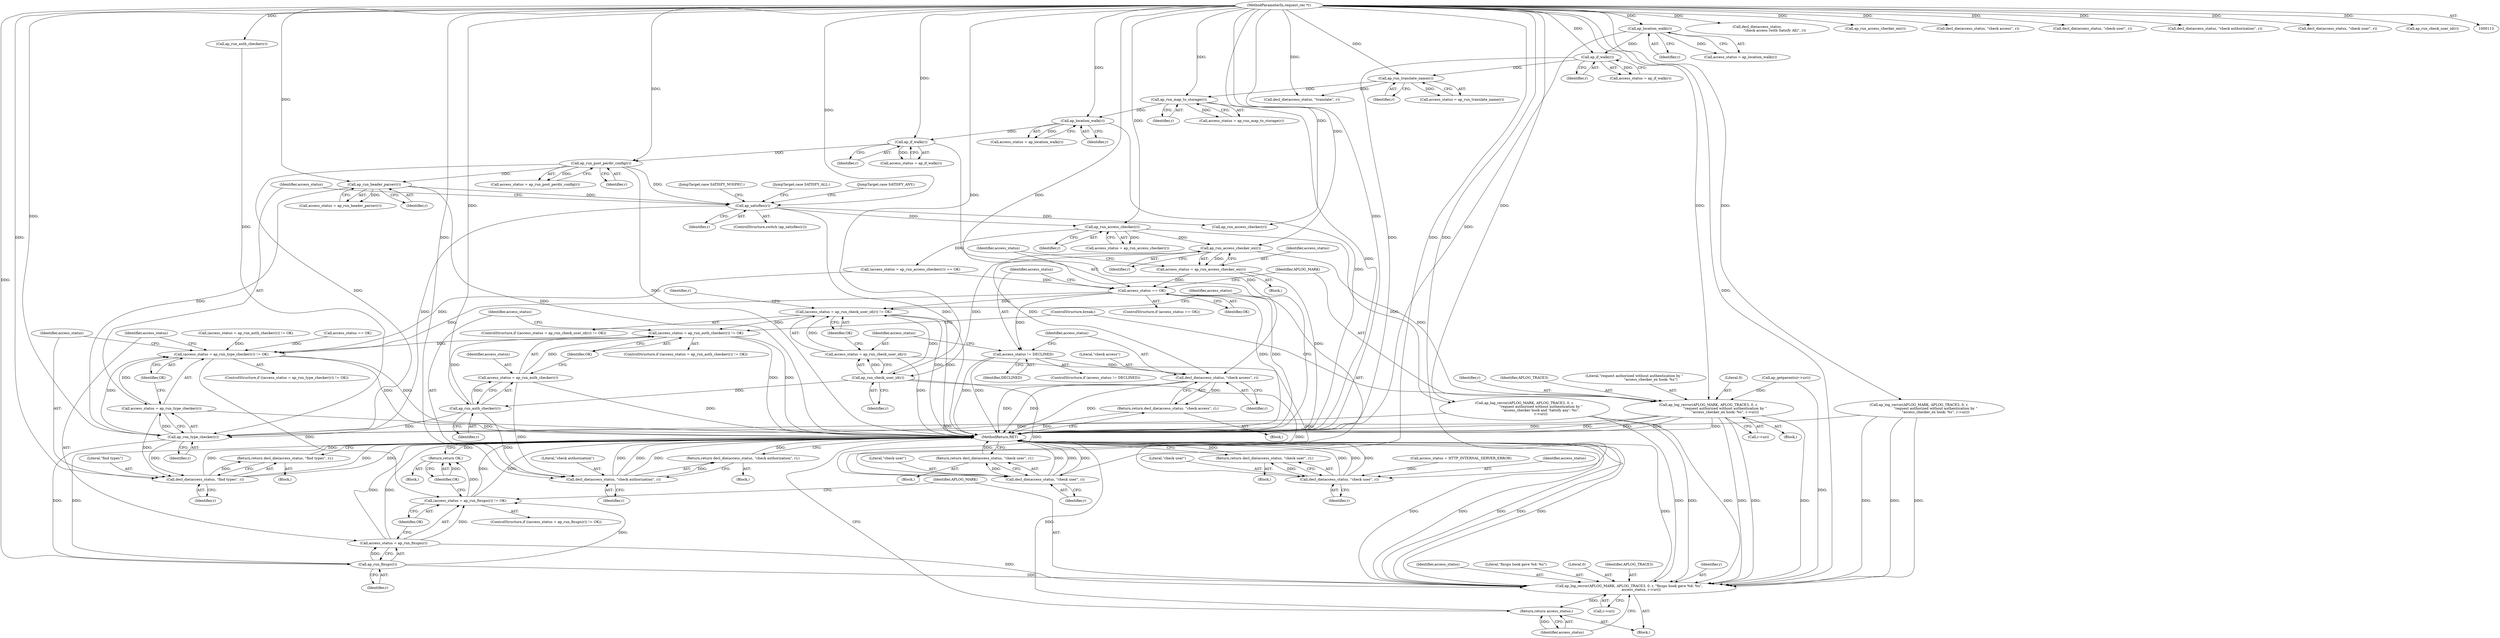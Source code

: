 digraph "0_httpd_cd2b7a26c776b0754fb98426a67804fd48118708@pointer" {
"1000511" [label="(Call,ap_run_access_checker_ex(r))"];
"1000495" [label="(Call,ap_run_access_checker(r))"];
"1000399" [label="(Call,ap_satisfies(r))"];
"1000309" [label="(Call,ap_run_post_perdir_config(r))"];
"1000276" [label="(Call,ap_if_walk(r))"];
"1000268" [label="(Call,ap_location_walk(r))"];
"1000260" [label="(Call,ap_run_map_to_storage(r))"];
"1000240" [label="(Call,ap_run_translate_name(r))"];
"1000207" [label="(Call,ap_if_walk(r))"];
"1000199" [label="(Call,ap_location_walk(r))"];
"1000114" [label="(MethodParameterIn,request_rec *r)"];
"1000324" [label="(Call,ap_run_header_parser(r))"];
"1000509" [label="(Call,access_status = ap_run_access_checker_ex(r))"];
"1000514" [label="(Call,access_status == OK)"];
"1000529" [label="(Call,access_status != DECLINED)"];
"1000534" [label="(Call,decl_die(access_status, \"check access\", r))"];
"1000533" [label="(Return,return decl_die(access_status, \"check access\", r);)"];
"1000541" [label="(Call,(access_status = ap_run_check_user_id(r)) != OK)"];
"1000569" [label="(Call,(access_status = ap_run_auth_checker(r)) != OK)"];
"1000583" [label="(Call,(access_status = ap_run_type_checker(r)) != OK)"];
"1000596" [label="(Call,(access_status = ap_run_fixups(r)) != OK)"];
"1000615" [label="(Return,return OK;)"];
"1000518" [label="(Call,ap_log_rerror(APLOG_MARK, APLOG_TRACE3, 0, r,\n                              \"request authorized without authentication by \"\n                              \"access_checker_ex hook: %s\", r->uri))"];
"1000586" [label="(Call,ap_run_type_checker(r))"];
"1000584" [label="(Call,access_status = ap_run_type_checker(r))"];
"1000591" [label="(Call,decl_die(access_status, \"find types\", r))"];
"1000590" [label="(Return,return decl_die(access_status, \"find types\", r);)"];
"1000599" [label="(Call,ap_run_fixups(r))"];
"1000597" [label="(Call,access_status = ap_run_fixups(r))"];
"1000603" [label="(Call,ap_log_rerror(APLOG_MARK, APLOG_TRACE3, 0, r, \"fixups hook gave %d: %s\",\n                      access_status, r->uri))"];
"1000613" [label="(Return,return access_status;)"];
"1000544" [label="(Call,ap_run_check_user_id(r))"];
"1000542" [label="(Call,access_status = ap_run_check_user_id(r))"];
"1000549" [label="(Call,decl_die(access_status, \"check user\", r))"];
"1000548" [label="(Return,return decl_die(access_status, \"check user\", r);)"];
"1000564" [label="(Call,decl_die(access_status, \"check user\", r))"];
"1000563" [label="(Return,return decl_die(access_status, \"check user\", r);)"];
"1000572" [label="(Call,ap_run_auth_checker(r))"];
"1000570" [label="(Call,access_status = ap_run_auth_checker(r))"];
"1000577" [label="(Call,decl_die(access_status, \"check authorization\", r))"];
"1000576" [label="(Return,return decl_die(access_status, \"check authorization\", r);)"];
"1000309" [label="(Call,ap_run_post_perdir_config(r))"];
"1000576" [label="(Return,return decl_die(access_status, \"check authorization\", r);)"];
"1000567" [label="(Identifier,r)"];
"1000516" [label="(Identifier,OK)"];
"1000413" [label="(Call,decl_die(access_status,\n                                \"check access (with Satisfy All)\", r))"];
"1000577" [label="(Call,decl_die(access_status, \"check authorization\", r))"];
"1000617" [label="(MethodReturn,RET)"];
"1000598" [label="(Identifier,access_status)"];
"1000604" [label="(Identifier,APLOG_MARK)"];
"1000614" [label="(Identifier,access_status)"];
"1000419" [label="(Call,ap_run_access_checker_ex(r))"];
"1000258" [label="(Call,access_status = ap_run_map_to_storage(r))"];
"1000569" [label="(Call,(access_status = ap_run_auth_checker(r)) != OK)"];
"1000422" [label="(Call,access_status == OK)"];
"1000599" [label="(Call,ap_run_fixups(r))"];
"1000595" [label="(ControlStructure,if ((access_status = ap_run_fixups(r)) != OK))"];
"1000594" [label="(Identifier,r)"];
"1000403" [label="(JumpTarget,case SATISFY_NOSPEC:)"];
"1000512" [label="(Identifier,r)"];
"1000276" [label="(Call,ap_if_walk(r))"];
"1000517" [label="(Block,)"];
"1000188" [label="(Call,ap_getparents(r->uri))"];
"1000581" [label="(ControlStructure,break;)"];
"1000574" [label="(Identifier,OK)"];
"1000442" [label="(Call,decl_die(access_status, \"check access\", r))"];
"1000207" [label="(Call,ap_if_walk(r))"];
"1000205" [label="(Call,access_status = ap_if_walk(r))"];
"1000546" [label="(Identifier,OK)"];
"1000260" [label="(Call,ap_run_map_to_storage(r))"];
"1000571" [label="(Identifier,access_status)"];
"1000499" [label="(Call,ap_log_rerror(APLOG_MARK, APLOG_TRACE3, 0, r,\n                              \"request authorized without authentication by \"\n                              \"access_checker hook and 'Satisfy any': %s\",\n                              r->uri))"];
"1000493" [label="(Call,access_status = ap_run_access_checker(r))"];
"1000602" [label="(Block,)"];
"1000551" [label="(Literal,\"check user\")"];
"1000596" [label="(Call,(access_status = ap_run_fixups(r)) != OK)"];
"1000609" [label="(Identifier,access_status)"];
"1000560" [label="(Call,access_status = HTTP_INTERNAL_SERVER_ERROR)"];
"1000540" [label="(ControlStructure,if ((access_status = ap_run_check_user_id(r)) != OK))"];
"1000565" [label="(Identifier,access_status)"];
"1000277" [label="(Identifier,r)"];
"1000472" [label="(Call,decl_die(access_status, \"check user\", r))"];
"1000398" [label="(ControlStructure,switch (ap_satisfies(r)))"];
"1000240" [label="(Call,ap_run_translate_name(r))"];
"1000322" [label="(Call,access_status = ap_run_header_parser(r))"];
"1000563" [label="(Return,return decl_die(access_status, \"check user\", r);)"];
"1000559" [label="(Block,)"];
"1000579" [label="(Literal,\"check authorization\")"];
"1000592" [label="(Identifier,access_status)"];
"1000269" [label="(Identifier,r)"];
"1000597" [label="(Call,access_status = ap_run_fixups(r))"];
"1000485" [label="(Call,decl_die(access_status, \"check authorization\", r))"];
"1000261" [label="(Identifier,r)"];
"1000457" [label="(Call,decl_die(access_status, \"check user\", r))"];
"1000528" [label="(ControlStructure,if (access_status != DECLINED))"];
"1000480" [label="(Call,ap_run_auth_checker(r))"];
"1000537" [label="(Identifier,r)"];
"1000536" [label="(Literal,\"check access\")"];
"1000580" [label="(Identifier,r)"];
"1000535" [label="(Identifier,access_status)"];
"1000477" [label="(Call,(access_status = ap_run_auth_checker(r)) != OK)"];
"1000533" [label="(Return,return decl_die(access_status, \"check access\", r);)"];
"1000402" [label="(JumpTarget,case SATISFY_ALL:)"];
"1000518" [label="(Call,ap_log_rerror(APLOG_MARK, APLOG_TRACE3, 0, r,\n                              \"request authorized without authentication by \"\n                              \"access_checker_ex hook: %s\", r->uri))"];
"1000568" [label="(ControlStructure,if ((access_status = ap_run_auth_checker(r)) != OK))"];
"1000584" [label="(Call,access_status = ap_run_type_checker(r))"];
"1000532" [label="(Block,)"];
"1000591" [label="(Call,decl_die(access_status, \"find types\", r))"];
"1000590" [label="(Return,return decl_die(access_status, \"find types\", r);)"];
"1000573" [label="(Identifier,r)"];
"1000490" [label="(JumpTarget,case SATISFY_ANY:)"];
"1000530" [label="(Identifier,access_status)"];
"1000575" [label="(Block,)"];
"1000514" [label="(Call,access_status == OK)"];
"1000566" [label="(Literal,\"check user\")"];
"1000241" [label="(Identifier,r)"];
"1000564" [label="(Call,decl_die(access_status, \"check user\", r))"];
"1000548" [label="(Return,return decl_die(access_status, \"check user\", r);)"];
"1000588" [label="(Identifier,OK)"];
"1000524" [label="(Call,r->uri)"];
"1000615" [label="(Return,return OK;)"];
"1000608" [label="(Literal,\"fixups hook gave %d: %s\")"];
"1000542" [label="(Call,access_status = ap_run_check_user_id(r))"];
"1000492" [label="(Call,(access_status = ap_run_access_checker(r)) == OK)"];
"1000543" [label="(Identifier,access_status)"];
"1000570" [label="(Call,access_status = ap_run_auth_checker(r))"];
"1000400" [label="(Identifier,r)"];
"1000549" [label="(Call,decl_die(access_status, \"check user\", r))"];
"1000199" [label="(Call,ap_location_walk(r))"];
"1000408" [label="(Call,ap_run_access_checker(r))"];
"1000603" [label="(Call,ap_log_rerror(APLOG_MARK, APLOG_TRACE3, 0, r, \"fixups hook gave %d: %s\",\n                      access_status, r->uri))"];
"1000601" [label="(Identifier,OK)"];
"1000572" [label="(Call,ap_run_auth_checker(r))"];
"1000531" [label="(Identifier,DECLINED)"];
"1000399" [label="(Call,ap_satisfies(r))"];
"1000509" [label="(Call,access_status = ap_run_access_checker_ex(r))"];
"1000522" [label="(Identifier,r)"];
"1000520" [label="(Identifier,APLOG_TRACE3)"];
"1000511" [label="(Call,ap_run_access_checker_ex(r))"];
"1000606" [label="(Literal,0)"];
"1000208" [label="(Identifier,r)"];
"1000324" [label="(Call,ap_run_header_parser(r))"];
"1000519" [label="(Identifier,APLOG_MARK)"];
"1000452" [label="(Call,ap_run_check_user_id(r))"];
"1000544" [label="(Call,ap_run_check_user_id(r))"];
"1000552" [label="(Identifier,r)"];
"1000616" [label="(Identifier,OK)"];
"1000585" [label="(Identifier,access_status)"];
"1000274" [label="(Call,access_status = ap_if_walk(r))"];
"1000238" [label="(Call,access_status = ap_run_translate_name(r))"];
"1000496" [label="(Identifier,r)"];
"1000605" [label="(Identifier,APLOG_TRACE3)"];
"1000523" [label="(Literal,\"request authorized without authentication by \"\n                              \"access_checker_ex hook: %s\")"];
"1000513" [label="(ControlStructure,if (access_status == OK))"];
"1000266" [label="(Call,access_status = ap_location_walk(r))"];
"1000534" [label="(Call,decl_die(access_status, \"check access\", r))"];
"1000268" [label="(Call,ap_location_walk(r))"];
"1000495" [label="(Call,ap_run_access_checker(r))"];
"1000547" [label="(Block,)"];
"1000115" [label="(Block,)"];
"1000586" [label="(Call,ap_run_type_checker(r))"];
"1000510" [label="(Identifier,access_status)"];
"1000589" [label="(Block,)"];
"1000515" [label="(Identifier,access_status)"];
"1000244" [label="(Call,decl_die(access_status, \"translate\", r))"];
"1000610" [label="(Call,r->uri)"];
"1000197" [label="(Call,access_status = ap_location_walk(r))"];
"1000550" [label="(Identifier,access_status)"];
"1000529" [label="(Call,access_status != DECLINED)"];
"1000114" [label="(MethodParameterIn,request_rec *r)"];
"1000325" [label="(Identifier,r)"];
"1000587" [label="(Identifier,r)"];
"1000401" [label="(Block,)"];
"1000521" [label="(Literal,0)"];
"1000600" [label="(Identifier,r)"];
"1000307" [label="(Call,access_status = ap_run_post_perdir_config(r))"];
"1000613" [label="(Return,return access_status;)"];
"1000426" [label="(Call,ap_log_rerror(APLOG_MARK, APLOG_TRACE3, 0, r,\n                              \"request authorized without authentication by \"\n                              \"access_checker_ex hook: %s\", r->uri))"];
"1000607" [label="(Identifier,r)"];
"1000545" [label="(Identifier,r)"];
"1000583" [label="(Call,(access_status = ap_run_type_checker(r)) != OK)"];
"1000593" [label="(Literal,\"find types\")"];
"1000310" [label="(Identifier,r)"];
"1000578" [label="(Identifier,access_status)"];
"1000541" [label="(Call,(access_status = ap_run_check_user_id(r)) != OK)"];
"1000200" [label="(Identifier,r)"];
"1000556" [label="(Identifier,r)"];
"1000582" [label="(ControlStructure,if ((access_status = ap_run_type_checker(r)) != OK))"];
"1000511" -> "1000509"  [label="AST: "];
"1000511" -> "1000512"  [label="CFG: "];
"1000512" -> "1000511"  [label="AST: "];
"1000509" -> "1000511"  [label="CFG: "];
"1000511" -> "1000509"  [label="DDG: "];
"1000495" -> "1000511"  [label="DDG: "];
"1000114" -> "1000511"  [label="DDG: "];
"1000511" -> "1000518"  [label="DDG: "];
"1000511" -> "1000534"  [label="DDG: "];
"1000511" -> "1000544"  [label="DDG: "];
"1000495" -> "1000493"  [label="AST: "];
"1000495" -> "1000496"  [label="CFG: "];
"1000496" -> "1000495"  [label="AST: "];
"1000493" -> "1000495"  [label="CFG: "];
"1000495" -> "1000492"  [label="DDG: "];
"1000495" -> "1000493"  [label="DDG: "];
"1000399" -> "1000495"  [label="DDG: "];
"1000114" -> "1000495"  [label="DDG: "];
"1000495" -> "1000499"  [label="DDG: "];
"1000399" -> "1000398"  [label="AST: "];
"1000399" -> "1000400"  [label="CFG: "];
"1000400" -> "1000399"  [label="AST: "];
"1000402" -> "1000399"  [label="CFG: "];
"1000403" -> "1000399"  [label="CFG: "];
"1000490" -> "1000399"  [label="CFG: "];
"1000585" -> "1000399"  [label="CFG: "];
"1000399" -> "1000617"  [label="DDG: "];
"1000309" -> "1000399"  [label="DDG: "];
"1000324" -> "1000399"  [label="DDG: "];
"1000114" -> "1000399"  [label="DDG: "];
"1000399" -> "1000408"  [label="DDG: "];
"1000399" -> "1000586"  [label="DDG: "];
"1000309" -> "1000307"  [label="AST: "];
"1000309" -> "1000310"  [label="CFG: "];
"1000310" -> "1000309"  [label="AST: "];
"1000307" -> "1000309"  [label="CFG: "];
"1000309" -> "1000617"  [label="DDG: "];
"1000309" -> "1000307"  [label="DDG: "];
"1000276" -> "1000309"  [label="DDG: "];
"1000114" -> "1000309"  [label="DDG: "];
"1000309" -> "1000324"  [label="DDG: "];
"1000309" -> "1000586"  [label="DDG: "];
"1000276" -> "1000274"  [label="AST: "];
"1000276" -> "1000277"  [label="CFG: "];
"1000277" -> "1000276"  [label="AST: "];
"1000274" -> "1000276"  [label="CFG: "];
"1000276" -> "1000617"  [label="DDG: "];
"1000276" -> "1000274"  [label="DDG: "];
"1000268" -> "1000276"  [label="DDG: "];
"1000114" -> "1000276"  [label="DDG: "];
"1000268" -> "1000266"  [label="AST: "];
"1000268" -> "1000269"  [label="CFG: "];
"1000269" -> "1000268"  [label="AST: "];
"1000266" -> "1000268"  [label="CFG: "];
"1000268" -> "1000617"  [label="DDG: "];
"1000268" -> "1000266"  [label="DDG: "];
"1000260" -> "1000268"  [label="DDG: "];
"1000114" -> "1000268"  [label="DDG: "];
"1000260" -> "1000258"  [label="AST: "];
"1000260" -> "1000261"  [label="CFG: "];
"1000261" -> "1000260"  [label="AST: "];
"1000258" -> "1000260"  [label="CFG: "];
"1000260" -> "1000617"  [label="DDG: "];
"1000260" -> "1000258"  [label="DDG: "];
"1000240" -> "1000260"  [label="DDG: "];
"1000114" -> "1000260"  [label="DDG: "];
"1000240" -> "1000238"  [label="AST: "];
"1000240" -> "1000241"  [label="CFG: "];
"1000241" -> "1000240"  [label="AST: "];
"1000238" -> "1000240"  [label="CFG: "];
"1000240" -> "1000238"  [label="DDG: "];
"1000207" -> "1000240"  [label="DDG: "];
"1000114" -> "1000240"  [label="DDG: "];
"1000240" -> "1000244"  [label="DDG: "];
"1000207" -> "1000205"  [label="AST: "];
"1000207" -> "1000208"  [label="CFG: "];
"1000208" -> "1000207"  [label="AST: "];
"1000205" -> "1000207"  [label="CFG: "];
"1000207" -> "1000617"  [label="DDG: "];
"1000207" -> "1000205"  [label="DDG: "];
"1000199" -> "1000207"  [label="DDG: "];
"1000114" -> "1000207"  [label="DDG: "];
"1000199" -> "1000197"  [label="AST: "];
"1000199" -> "1000200"  [label="CFG: "];
"1000200" -> "1000199"  [label="AST: "];
"1000197" -> "1000199"  [label="CFG: "];
"1000199" -> "1000617"  [label="DDG: "];
"1000199" -> "1000197"  [label="DDG: "];
"1000114" -> "1000199"  [label="DDG: "];
"1000114" -> "1000113"  [label="AST: "];
"1000114" -> "1000617"  [label="DDG: "];
"1000114" -> "1000244"  [label="DDG: "];
"1000114" -> "1000324"  [label="DDG: "];
"1000114" -> "1000408"  [label="DDG: "];
"1000114" -> "1000413"  [label="DDG: "];
"1000114" -> "1000419"  [label="DDG: "];
"1000114" -> "1000426"  [label="DDG: "];
"1000114" -> "1000442"  [label="DDG: "];
"1000114" -> "1000452"  [label="DDG: "];
"1000114" -> "1000457"  [label="DDG: "];
"1000114" -> "1000472"  [label="DDG: "];
"1000114" -> "1000480"  [label="DDG: "];
"1000114" -> "1000485"  [label="DDG: "];
"1000114" -> "1000499"  [label="DDG: "];
"1000114" -> "1000518"  [label="DDG: "];
"1000114" -> "1000534"  [label="DDG: "];
"1000114" -> "1000544"  [label="DDG: "];
"1000114" -> "1000549"  [label="DDG: "];
"1000114" -> "1000564"  [label="DDG: "];
"1000114" -> "1000572"  [label="DDG: "];
"1000114" -> "1000577"  [label="DDG: "];
"1000114" -> "1000586"  [label="DDG: "];
"1000114" -> "1000591"  [label="DDG: "];
"1000114" -> "1000599"  [label="DDG: "];
"1000114" -> "1000603"  [label="DDG: "];
"1000324" -> "1000322"  [label="AST: "];
"1000324" -> "1000325"  [label="CFG: "];
"1000325" -> "1000324"  [label="AST: "];
"1000322" -> "1000324"  [label="CFG: "];
"1000324" -> "1000617"  [label="DDG: "];
"1000324" -> "1000322"  [label="DDG: "];
"1000324" -> "1000586"  [label="DDG: "];
"1000509" -> "1000401"  [label="AST: "];
"1000510" -> "1000509"  [label="AST: "];
"1000515" -> "1000509"  [label="CFG: "];
"1000509" -> "1000617"  [label="DDG: "];
"1000509" -> "1000514"  [label="DDG: "];
"1000514" -> "1000513"  [label="AST: "];
"1000514" -> "1000516"  [label="CFG: "];
"1000515" -> "1000514"  [label="AST: "];
"1000516" -> "1000514"  [label="AST: "];
"1000519" -> "1000514"  [label="CFG: "];
"1000530" -> "1000514"  [label="CFG: "];
"1000514" -> "1000617"  [label="DDG: "];
"1000514" -> "1000617"  [label="DDG: "];
"1000492" -> "1000514"  [label="DDG: "];
"1000514" -> "1000529"  [label="DDG: "];
"1000514" -> "1000541"  [label="DDG: "];
"1000514" -> "1000583"  [label="DDG: "];
"1000529" -> "1000528"  [label="AST: "];
"1000529" -> "1000531"  [label="CFG: "];
"1000530" -> "1000529"  [label="AST: "];
"1000531" -> "1000529"  [label="AST: "];
"1000535" -> "1000529"  [label="CFG: "];
"1000543" -> "1000529"  [label="CFG: "];
"1000529" -> "1000617"  [label="DDG: "];
"1000529" -> "1000617"  [label="DDG: "];
"1000529" -> "1000534"  [label="DDG: "];
"1000534" -> "1000533"  [label="AST: "];
"1000534" -> "1000537"  [label="CFG: "];
"1000535" -> "1000534"  [label="AST: "];
"1000536" -> "1000534"  [label="AST: "];
"1000537" -> "1000534"  [label="AST: "];
"1000533" -> "1000534"  [label="CFG: "];
"1000534" -> "1000617"  [label="DDG: "];
"1000534" -> "1000617"  [label="DDG: "];
"1000534" -> "1000617"  [label="DDG: "];
"1000534" -> "1000533"  [label="DDG: "];
"1000533" -> "1000532"  [label="AST: "];
"1000617" -> "1000533"  [label="CFG: "];
"1000533" -> "1000617"  [label="DDG: "];
"1000541" -> "1000540"  [label="AST: "];
"1000541" -> "1000546"  [label="CFG: "];
"1000542" -> "1000541"  [label="AST: "];
"1000546" -> "1000541"  [label="AST: "];
"1000550" -> "1000541"  [label="CFG: "];
"1000556" -> "1000541"  [label="CFG: "];
"1000541" -> "1000617"  [label="DDG: "];
"1000541" -> "1000617"  [label="DDG: "];
"1000542" -> "1000541"  [label="DDG: "];
"1000544" -> "1000541"  [label="DDG: "];
"1000541" -> "1000569"  [label="DDG: "];
"1000569" -> "1000568"  [label="AST: "];
"1000569" -> "1000574"  [label="CFG: "];
"1000570" -> "1000569"  [label="AST: "];
"1000574" -> "1000569"  [label="AST: "];
"1000578" -> "1000569"  [label="CFG: "];
"1000581" -> "1000569"  [label="CFG: "];
"1000569" -> "1000617"  [label="DDG: "];
"1000569" -> "1000617"  [label="DDG: "];
"1000570" -> "1000569"  [label="DDG: "];
"1000572" -> "1000569"  [label="DDG: "];
"1000569" -> "1000583"  [label="DDG: "];
"1000583" -> "1000582"  [label="AST: "];
"1000583" -> "1000588"  [label="CFG: "];
"1000584" -> "1000583"  [label="AST: "];
"1000588" -> "1000583"  [label="AST: "];
"1000592" -> "1000583"  [label="CFG: "];
"1000598" -> "1000583"  [label="CFG: "];
"1000583" -> "1000617"  [label="DDG: "];
"1000583" -> "1000617"  [label="DDG: "];
"1000584" -> "1000583"  [label="DDG: "];
"1000586" -> "1000583"  [label="DDG: "];
"1000492" -> "1000583"  [label="DDG: "];
"1000422" -> "1000583"  [label="DDG: "];
"1000477" -> "1000583"  [label="DDG: "];
"1000583" -> "1000596"  [label="DDG: "];
"1000596" -> "1000595"  [label="AST: "];
"1000596" -> "1000601"  [label="CFG: "];
"1000597" -> "1000596"  [label="AST: "];
"1000601" -> "1000596"  [label="AST: "];
"1000604" -> "1000596"  [label="CFG: "];
"1000616" -> "1000596"  [label="CFG: "];
"1000596" -> "1000617"  [label="DDG: "];
"1000596" -> "1000617"  [label="DDG: "];
"1000597" -> "1000596"  [label="DDG: "];
"1000599" -> "1000596"  [label="DDG: "];
"1000596" -> "1000615"  [label="DDG: "];
"1000615" -> "1000115"  [label="AST: "];
"1000615" -> "1000616"  [label="CFG: "];
"1000616" -> "1000615"  [label="AST: "];
"1000617" -> "1000615"  [label="CFG: "];
"1000615" -> "1000617"  [label="DDG: "];
"1000616" -> "1000615"  [label="DDG: "];
"1000518" -> "1000517"  [label="AST: "];
"1000518" -> "1000524"  [label="CFG: "];
"1000519" -> "1000518"  [label="AST: "];
"1000520" -> "1000518"  [label="AST: "];
"1000521" -> "1000518"  [label="AST: "];
"1000522" -> "1000518"  [label="AST: "];
"1000523" -> "1000518"  [label="AST: "];
"1000524" -> "1000518"  [label="AST: "];
"1000581" -> "1000518"  [label="CFG: "];
"1000518" -> "1000617"  [label="DDG: "];
"1000518" -> "1000617"  [label="DDG: "];
"1000518" -> "1000617"  [label="DDG: "];
"1000518" -> "1000617"  [label="DDG: "];
"1000188" -> "1000518"  [label="DDG: "];
"1000518" -> "1000586"  [label="DDG: "];
"1000518" -> "1000603"  [label="DDG: "];
"1000518" -> "1000603"  [label="DDG: "];
"1000518" -> "1000603"  [label="DDG: "];
"1000586" -> "1000584"  [label="AST: "];
"1000586" -> "1000587"  [label="CFG: "];
"1000587" -> "1000586"  [label="AST: "];
"1000584" -> "1000586"  [label="CFG: "];
"1000586" -> "1000584"  [label="DDG: "];
"1000499" -> "1000586"  [label="DDG: "];
"1000480" -> "1000586"  [label="DDG: "];
"1000426" -> "1000586"  [label="DDG: "];
"1000572" -> "1000586"  [label="DDG: "];
"1000586" -> "1000591"  [label="DDG: "];
"1000586" -> "1000599"  [label="DDG: "];
"1000585" -> "1000584"  [label="AST: "];
"1000588" -> "1000584"  [label="CFG: "];
"1000584" -> "1000617"  [label="DDG: "];
"1000584" -> "1000591"  [label="DDG: "];
"1000591" -> "1000590"  [label="AST: "];
"1000591" -> "1000594"  [label="CFG: "];
"1000592" -> "1000591"  [label="AST: "];
"1000593" -> "1000591"  [label="AST: "];
"1000594" -> "1000591"  [label="AST: "];
"1000590" -> "1000591"  [label="CFG: "];
"1000591" -> "1000617"  [label="DDG: "];
"1000591" -> "1000617"  [label="DDG: "];
"1000591" -> "1000617"  [label="DDG: "];
"1000591" -> "1000590"  [label="DDG: "];
"1000590" -> "1000589"  [label="AST: "];
"1000617" -> "1000590"  [label="CFG: "];
"1000590" -> "1000617"  [label="DDG: "];
"1000599" -> "1000597"  [label="AST: "];
"1000599" -> "1000600"  [label="CFG: "];
"1000600" -> "1000599"  [label="AST: "];
"1000597" -> "1000599"  [label="CFG: "];
"1000599" -> "1000617"  [label="DDG: "];
"1000599" -> "1000597"  [label="DDG: "];
"1000599" -> "1000603"  [label="DDG: "];
"1000598" -> "1000597"  [label="AST: "];
"1000601" -> "1000597"  [label="CFG: "];
"1000597" -> "1000617"  [label="DDG: "];
"1000597" -> "1000617"  [label="DDG: "];
"1000597" -> "1000603"  [label="DDG: "];
"1000603" -> "1000602"  [label="AST: "];
"1000603" -> "1000610"  [label="CFG: "];
"1000604" -> "1000603"  [label="AST: "];
"1000605" -> "1000603"  [label="AST: "];
"1000606" -> "1000603"  [label="AST: "];
"1000607" -> "1000603"  [label="AST: "];
"1000608" -> "1000603"  [label="AST: "];
"1000609" -> "1000603"  [label="AST: "];
"1000610" -> "1000603"  [label="AST: "];
"1000614" -> "1000603"  [label="CFG: "];
"1000603" -> "1000617"  [label="DDG: "];
"1000603" -> "1000617"  [label="DDG: "];
"1000603" -> "1000617"  [label="DDG: "];
"1000603" -> "1000617"  [label="DDG: "];
"1000603" -> "1000617"  [label="DDG: "];
"1000603" -> "1000617"  [label="DDG: "];
"1000426" -> "1000603"  [label="DDG: "];
"1000426" -> "1000603"  [label="DDG: "];
"1000426" -> "1000603"  [label="DDG: "];
"1000499" -> "1000603"  [label="DDG: "];
"1000499" -> "1000603"  [label="DDG: "];
"1000499" -> "1000603"  [label="DDG: "];
"1000188" -> "1000603"  [label="DDG: "];
"1000603" -> "1000613"  [label="DDG: "];
"1000613" -> "1000602"  [label="AST: "];
"1000613" -> "1000614"  [label="CFG: "];
"1000614" -> "1000613"  [label="AST: "];
"1000617" -> "1000613"  [label="CFG: "];
"1000613" -> "1000617"  [label="DDG: "];
"1000614" -> "1000613"  [label="DDG: "];
"1000544" -> "1000542"  [label="AST: "];
"1000544" -> "1000545"  [label="CFG: "];
"1000545" -> "1000544"  [label="AST: "];
"1000542" -> "1000544"  [label="CFG: "];
"1000544" -> "1000542"  [label="DDG: "];
"1000544" -> "1000549"  [label="DDG: "];
"1000544" -> "1000564"  [label="DDG: "];
"1000544" -> "1000572"  [label="DDG: "];
"1000543" -> "1000542"  [label="AST: "];
"1000546" -> "1000542"  [label="CFG: "];
"1000542" -> "1000617"  [label="DDG: "];
"1000542" -> "1000549"  [label="DDG: "];
"1000549" -> "1000548"  [label="AST: "];
"1000549" -> "1000552"  [label="CFG: "];
"1000550" -> "1000549"  [label="AST: "];
"1000551" -> "1000549"  [label="AST: "];
"1000552" -> "1000549"  [label="AST: "];
"1000548" -> "1000549"  [label="CFG: "];
"1000549" -> "1000617"  [label="DDG: "];
"1000549" -> "1000617"  [label="DDG: "];
"1000549" -> "1000617"  [label="DDG: "];
"1000549" -> "1000548"  [label="DDG: "];
"1000548" -> "1000547"  [label="AST: "];
"1000617" -> "1000548"  [label="CFG: "];
"1000548" -> "1000617"  [label="DDG: "];
"1000564" -> "1000563"  [label="AST: "];
"1000564" -> "1000567"  [label="CFG: "];
"1000565" -> "1000564"  [label="AST: "];
"1000566" -> "1000564"  [label="AST: "];
"1000567" -> "1000564"  [label="AST: "];
"1000563" -> "1000564"  [label="CFG: "];
"1000564" -> "1000617"  [label="DDG: "];
"1000564" -> "1000617"  [label="DDG: "];
"1000564" -> "1000617"  [label="DDG: "];
"1000564" -> "1000563"  [label="DDG: "];
"1000560" -> "1000564"  [label="DDG: "];
"1000563" -> "1000559"  [label="AST: "];
"1000617" -> "1000563"  [label="CFG: "];
"1000563" -> "1000617"  [label="DDG: "];
"1000572" -> "1000570"  [label="AST: "];
"1000572" -> "1000573"  [label="CFG: "];
"1000573" -> "1000572"  [label="AST: "];
"1000570" -> "1000572"  [label="CFG: "];
"1000572" -> "1000570"  [label="DDG: "];
"1000572" -> "1000577"  [label="DDG: "];
"1000571" -> "1000570"  [label="AST: "];
"1000574" -> "1000570"  [label="CFG: "];
"1000570" -> "1000617"  [label="DDG: "];
"1000570" -> "1000577"  [label="DDG: "];
"1000577" -> "1000576"  [label="AST: "];
"1000577" -> "1000580"  [label="CFG: "];
"1000578" -> "1000577"  [label="AST: "];
"1000579" -> "1000577"  [label="AST: "];
"1000580" -> "1000577"  [label="AST: "];
"1000576" -> "1000577"  [label="CFG: "];
"1000577" -> "1000617"  [label="DDG: "];
"1000577" -> "1000617"  [label="DDG: "];
"1000577" -> "1000617"  [label="DDG: "];
"1000577" -> "1000576"  [label="DDG: "];
"1000576" -> "1000575"  [label="AST: "];
"1000617" -> "1000576"  [label="CFG: "];
"1000576" -> "1000617"  [label="DDG: "];
}
